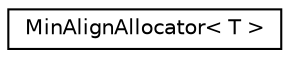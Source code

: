 digraph "Graphical Class Hierarchy"
{
  edge [fontname="Helvetica",fontsize="10",labelfontname="Helvetica",labelfontsize="10"];
  node [fontname="Helvetica",fontsize="10",shape=record];
  rankdir="LR";
  Node0 [label="MinAlignAllocator\< T \>",height=0.2,width=0.4,color="black", fillcolor="white", style="filled",URL="$class_min_align_allocator.html"];
}
